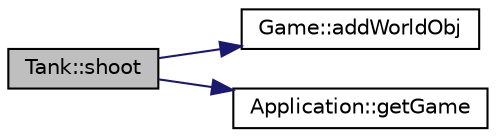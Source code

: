 digraph "Tank::shoot"
{
 // LATEX_PDF_SIZE
  edge [fontname="Helvetica",fontsize="10",labelfontname="Helvetica",labelfontsize="10"];
  node [fontname="Helvetica",fontsize="10",shape=record];
  rankdir="LR";
  Node1 [label="Tank::shoot",height=0.2,width=0.4,color="black", fillcolor="grey75", style="filled", fontcolor="black",tooltip="Tworzy pocisk w miejscu aktualnej pozycji celownika."];
  Node1 -> Node2 [color="midnightblue",fontsize="10",style="solid",fontname="Helvetica"];
  Node2 [label="Game::addWorldObj",height=0.2,width=0.4,color="black", fillcolor="white", style="filled",URL="$class_game.html#a5b81432b5fdaf8402d0652ba61d54cb0",tooltip="Dodaje nowy obiekt do gry."];
  Node1 -> Node3 [color="midnightblue",fontsize="10",style="solid",fontname="Helvetica"];
  Node3 [label="Application::getGame",height=0.2,width=0.4,color="black", fillcolor="white", style="filled",URL="$class_application.html#a8b8a3492c6b1ae1856ae43c5fc74839f",tooltip="Zwraca obiekt klasy Game."];
}
